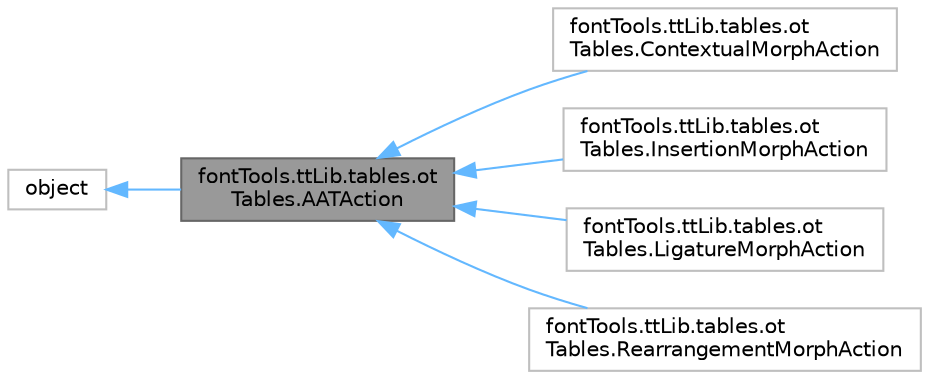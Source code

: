 digraph "fontTools.ttLib.tables.otTables.AATAction"
{
 // LATEX_PDF_SIZE
  bgcolor="transparent";
  edge [fontname=Helvetica,fontsize=10,labelfontname=Helvetica,labelfontsize=10];
  node [fontname=Helvetica,fontsize=10,shape=box,height=0.2,width=0.4];
  rankdir="LR";
  Node1 [id="Node000001",label="fontTools.ttLib.tables.ot\lTables.AATAction",height=0.2,width=0.4,color="gray40", fillcolor="grey60", style="filled", fontcolor="black",tooltip=" "];
  Node2 -> Node1 [id="edge1_Node000001_Node000002",dir="back",color="steelblue1",style="solid",tooltip=" "];
  Node2 [id="Node000002",label="object",height=0.2,width=0.4,color="grey75", fillcolor="white", style="filled",tooltip=" "];
  Node1 -> Node3 [id="edge2_Node000001_Node000003",dir="back",color="steelblue1",style="solid",tooltip=" "];
  Node3 [id="Node000003",label="fontTools.ttLib.tables.ot\lTables.ContextualMorphAction",height=0.2,width=0.4,color="grey75", fillcolor="white", style="filled",URL="$d6/d1f/classfontTools_1_1ttLib_1_1tables_1_1otTables_1_1ContextualMorphAction.html",tooltip=" "];
  Node1 -> Node4 [id="edge3_Node000001_Node000004",dir="back",color="steelblue1",style="solid",tooltip=" "];
  Node4 [id="Node000004",label="fontTools.ttLib.tables.ot\lTables.InsertionMorphAction",height=0.2,width=0.4,color="grey75", fillcolor="white", style="filled",URL="$d9/d68/classfontTools_1_1ttLib_1_1tables_1_1otTables_1_1InsertionMorphAction.html",tooltip=" "];
  Node1 -> Node5 [id="edge4_Node000001_Node000005",dir="back",color="steelblue1",style="solid",tooltip=" "];
  Node5 [id="Node000005",label="fontTools.ttLib.tables.ot\lTables.LigatureMorphAction",height=0.2,width=0.4,color="grey75", fillcolor="white", style="filled",URL="$d9/d24/classfontTools_1_1ttLib_1_1tables_1_1otTables_1_1LigatureMorphAction.html",tooltip=" "];
  Node1 -> Node6 [id="edge5_Node000001_Node000006",dir="back",color="steelblue1",style="solid",tooltip=" "];
  Node6 [id="Node000006",label="fontTools.ttLib.tables.ot\lTables.RearrangementMorphAction",height=0.2,width=0.4,color="grey75", fillcolor="white", style="filled",URL="$d6/d95/classfontTools_1_1ttLib_1_1tables_1_1otTables_1_1RearrangementMorphAction.html",tooltip=" "];
}
